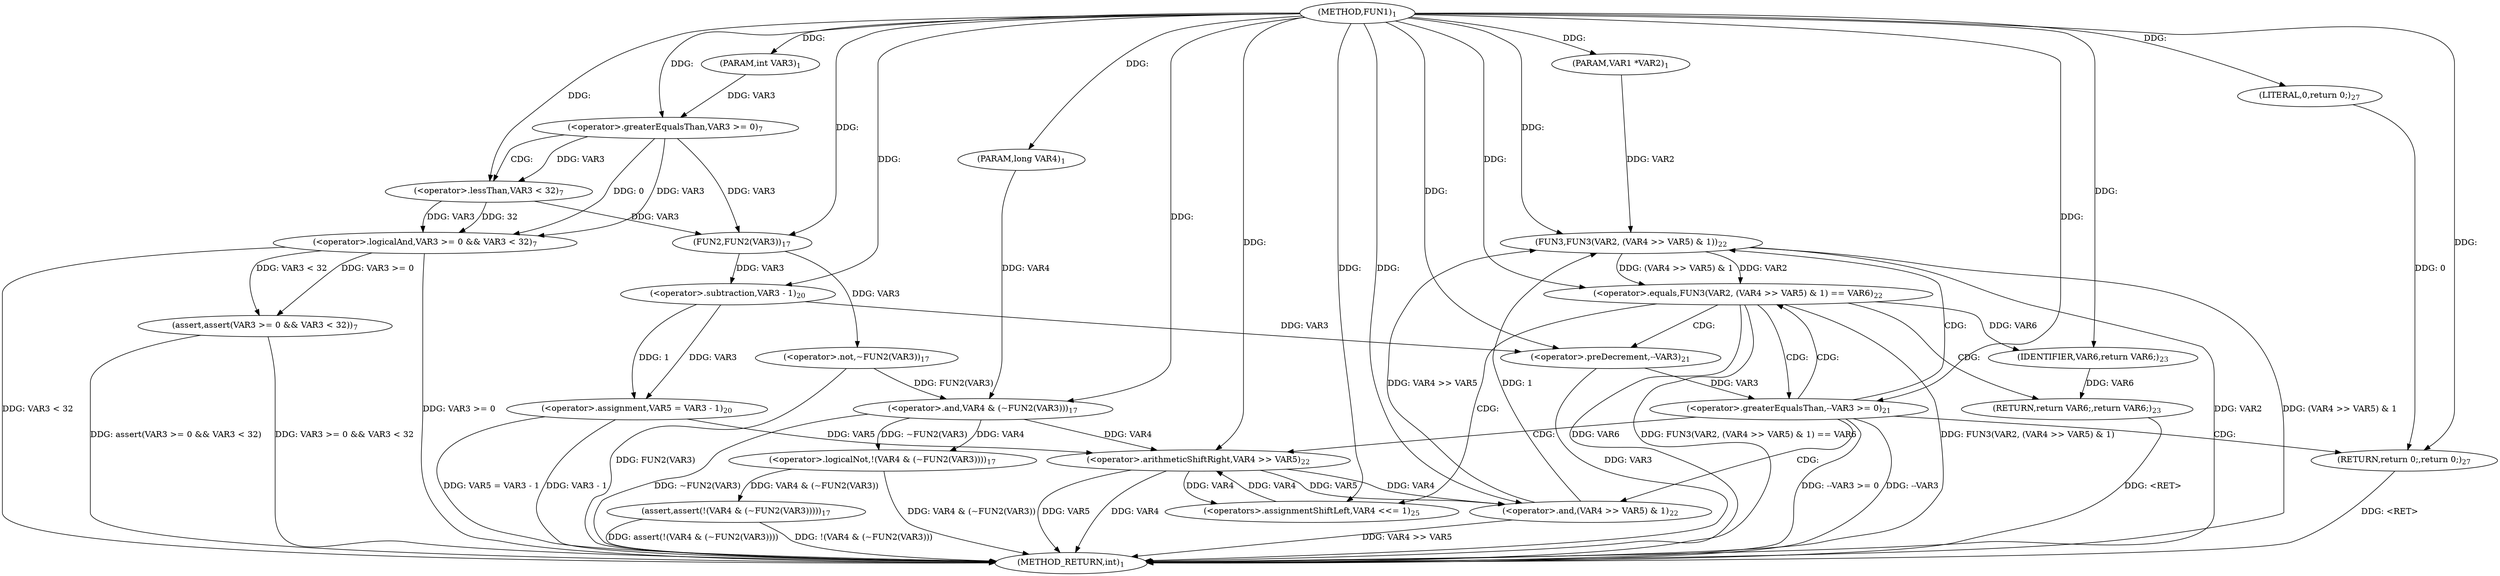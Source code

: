 digraph "FUN1" {  
"8" [label = <(METHOD,FUN1)<SUB>1</SUB>> ]
"58" [label = <(METHOD_RETURN,int)<SUB>1</SUB>> ]
"9" [label = <(PARAM,VAR1 *VAR2)<SUB>1</SUB>> ]
"10" [label = <(PARAM,int VAR3)<SUB>1</SUB>> ]
"11" [label = <(PARAM,long VAR4)<SUB>1</SUB>> ]
"14" [label = <(assert,assert(VAR3 &gt;= 0 &amp;&amp; VAR3 &lt; 32))<SUB>7</SUB>> ]
"22" [label = <(assert,assert(!(VAR4 &amp; (~FUN2(VAR3)))))<SUB>17</SUB>> ]
"29" [label = <(&lt;operator&gt;.assignment,VAR5 = VAR3 - 1)<SUB>20</SUB>> ]
"56" [label = <(RETURN,return 0;,return 0;)<SUB>27</SUB>> ]
"35" [label = <(&lt;operator&gt;.greaterEqualsThan,--VAR3 &gt;= 0)<SUB>21</SUB>> ]
"57" [label = <(LITERAL,0,return 0;)<SUB>27</SUB>> ]
"15" [label = <(&lt;operator&gt;.logicalAnd,VAR3 &gt;= 0 &amp;&amp; VAR3 &lt; 32)<SUB>7</SUB>> ]
"23" [label = <(&lt;operator&gt;.logicalNot,!(VAR4 &amp; (~FUN2(VAR3))))<SUB>17</SUB>> ]
"31" [label = <(&lt;operator&gt;.subtraction,VAR3 - 1)<SUB>20</SUB>> ]
"53" [label = <(&lt;operators&gt;.assignmentShiftLeft,VAR4 &lt;&lt;= 1)<SUB>25</SUB>> ]
"16" [label = <(&lt;operator&gt;.greaterEqualsThan,VAR3 &gt;= 0)<SUB>7</SUB>> ]
"19" [label = <(&lt;operator&gt;.lessThan,VAR3 &lt; 32)<SUB>7</SUB>> ]
"24" [label = <(&lt;operator&gt;.and,VAR4 &amp; (~FUN2(VAR3)))<SUB>17</SUB>> ]
"36" [label = <(&lt;operator&gt;.preDecrement,--VAR3)<SUB>21</SUB>> ]
"41" [label = <(&lt;operator&gt;.equals,FUN3(VAR2, (VAR4 &gt;&gt; VAR5) &amp; 1) == VAR6)<SUB>22</SUB>> ]
"26" [label = <(&lt;operator&gt;.not,~FUN2(VAR3))<SUB>17</SUB>> ]
"51" [label = <(RETURN,return VAR6;,return VAR6;)<SUB>23</SUB>> ]
"27" [label = <(FUN2,FUN2(VAR3))<SUB>17</SUB>> ]
"42" [label = <(FUN3,FUN3(VAR2, (VAR4 &gt;&gt; VAR5) &amp; 1))<SUB>22</SUB>> ]
"52" [label = <(IDENTIFIER,VAR6,return VAR6;)<SUB>23</SUB>> ]
"44" [label = <(&lt;operator&gt;.and,(VAR4 &gt;&gt; VAR5) &amp; 1)<SUB>22</SUB>> ]
"45" [label = <(&lt;operator&gt;.arithmeticShiftRight,VAR4 &gt;&gt; VAR5)<SUB>22</SUB>> ]
  "56" -> "58"  [ label = "DDG: &lt;RET&gt;"] 
  "51" -> "58"  [ label = "DDG: &lt;RET&gt;"] 
  "15" -> "58"  [ label = "DDG: VAR3 &gt;= 0"] 
  "15" -> "58"  [ label = "DDG: VAR3 &lt; 32"] 
  "14" -> "58"  [ label = "DDG: VAR3 &gt;= 0 &amp;&amp; VAR3 &lt; 32"] 
  "14" -> "58"  [ label = "DDG: assert(VAR3 &gt;= 0 &amp;&amp; VAR3 &lt; 32)"] 
  "26" -> "58"  [ label = "DDG: FUN2(VAR3)"] 
  "24" -> "58"  [ label = "DDG: ~FUN2(VAR3)"] 
  "23" -> "58"  [ label = "DDG: VAR4 &amp; (~FUN2(VAR3))"] 
  "22" -> "58"  [ label = "DDG: !(VAR4 &amp; (~FUN2(VAR3)))"] 
  "22" -> "58"  [ label = "DDG: assert(!(VAR4 &amp; (~FUN2(VAR3))))"] 
  "29" -> "58"  [ label = "DDG: VAR3 - 1"] 
  "29" -> "58"  [ label = "DDG: VAR5 = VAR3 - 1"] 
  "36" -> "58"  [ label = "DDG: VAR3"] 
  "35" -> "58"  [ label = "DDG: --VAR3"] 
  "35" -> "58"  [ label = "DDG: --VAR3 &gt;= 0"] 
  "42" -> "58"  [ label = "DDG: VAR2"] 
  "45" -> "58"  [ label = "DDG: VAR4"] 
  "45" -> "58"  [ label = "DDG: VAR5"] 
  "44" -> "58"  [ label = "DDG: VAR4 &gt;&gt; VAR5"] 
  "42" -> "58"  [ label = "DDG: (VAR4 &gt;&gt; VAR5) &amp; 1"] 
  "41" -> "58"  [ label = "DDG: FUN3(VAR2, (VAR4 &gt;&gt; VAR5) &amp; 1)"] 
  "41" -> "58"  [ label = "DDG: VAR6"] 
  "41" -> "58"  [ label = "DDG: FUN3(VAR2, (VAR4 &gt;&gt; VAR5) &amp; 1) == VAR6"] 
  "8" -> "9"  [ label = "DDG: "] 
  "8" -> "10"  [ label = "DDG: "] 
  "8" -> "11"  [ label = "DDG: "] 
  "31" -> "29"  [ label = "DDG: VAR3"] 
  "31" -> "29"  [ label = "DDG: 1"] 
  "57" -> "56"  [ label = "DDG: 0"] 
  "8" -> "56"  [ label = "DDG: "] 
  "15" -> "14"  [ label = "DDG: VAR3 &gt;= 0"] 
  "15" -> "14"  [ label = "DDG: VAR3 &lt; 32"] 
  "23" -> "22"  [ label = "DDG: VAR4 &amp; (~FUN2(VAR3))"] 
  "8" -> "57"  [ label = "DDG: "] 
  "16" -> "15"  [ label = "DDG: VAR3"] 
  "16" -> "15"  [ label = "DDG: 0"] 
  "19" -> "15"  [ label = "DDG: VAR3"] 
  "19" -> "15"  [ label = "DDG: 32"] 
  "24" -> "23"  [ label = "DDG: VAR4"] 
  "24" -> "23"  [ label = "DDG: ~FUN2(VAR3)"] 
  "27" -> "31"  [ label = "DDG: VAR3"] 
  "8" -> "31"  [ label = "DDG: "] 
  "36" -> "35"  [ label = "DDG: VAR3"] 
  "8" -> "35"  [ label = "DDG: "] 
  "8" -> "53"  [ label = "DDG: "] 
  "10" -> "16"  [ label = "DDG: VAR3"] 
  "8" -> "16"  [ label = "DDG: "] 
  "16" -> "19"  [ label = "DDG: VAR3"] 
  "8" -> "19"  [ label = "DDG: "] 
  "11" -> "24"  [ label = "DDG: VAR4"] 
  "8" -> "24"  [ label = "DDG: "] 
  "26" -> "24"  [ label = "DDG: FUN2(VAR3)"] 
  "31" -> "36"  [ label = "DDG: VAR3"] 
  "8" -> "36"  [ label = "DDG: "] 
  "45" -> "53"  [ label = "DDG: VAR4"] 
  "27" -> "26"  [ label = "DDG: VAR3"] 
  "42" -> "41"  [ label = "DDG: VAR2"] 
  "42" -> "41"  [ label = "DDG: (VAR4 &gt;&gt; VAR5) &amp; 1"] 
  "8" -> "41"  [ label = "DDG: "] 
  "52" -> "51"  [ label = "DDG: VAR6"] 
  "16" -> "27"  [ label = "DDG: VAR3"] 
  "19" -> "27"  [ label = "DDG: VAR3"] 
  "8" -> "27"  [ label = "DDG: "] 
  "9" -> "42"  [ label = "DDG: VAR2"] 
  "8" -> "42"  [ label = "DDG: "] 
  "44" -> "42"  [ label = "DDG: VAR4 &gt;&gt; VAR5"] 
  "44" -> "42"  [ label = "DDG: 1"] 
  "41" -> "52"  [ label = "DDG: VAR6"] 
  "8" -> "52"  [ label = "DDG: "] 
  "45" -> "44"  [ label = "DDG: VAR4"] 
  "45" -> "44"  [ label = "DDG: VAR5"] 
  "8" -> "44"  [ label = "DDG: "] 
  "24" -> "45"  [ label = "DDG: VAR4"] 
  "53" -> "45"  [ label = "DDG: VAR4"] 
  "8" -> "45"  [ label = "DDG: "] 
  "29" -> "45"  [ label = "DDG: VAR5"] 
  "35" -> "42"  [ label = "CDG: "] 
  "35" -> "44"  [ label = "CDG: "] 
  "35" -> "56"  [ label = "CDG: "] 
  "35" -> "41"  [ label = "CDG: "] 
  "35" -> "45"  [ label = "CDG: "] 
  "16" -> "19"  [ label = "CDG: "] 
  "41" -> "51"  [ label = "CDG: "] 
  "41" -> "36"  [ label = "CDG: "] 
  "41" -> "35"  [ label = "CDG: "] 
  "41" -> "53"  [ label = "CDG: "] 
}
